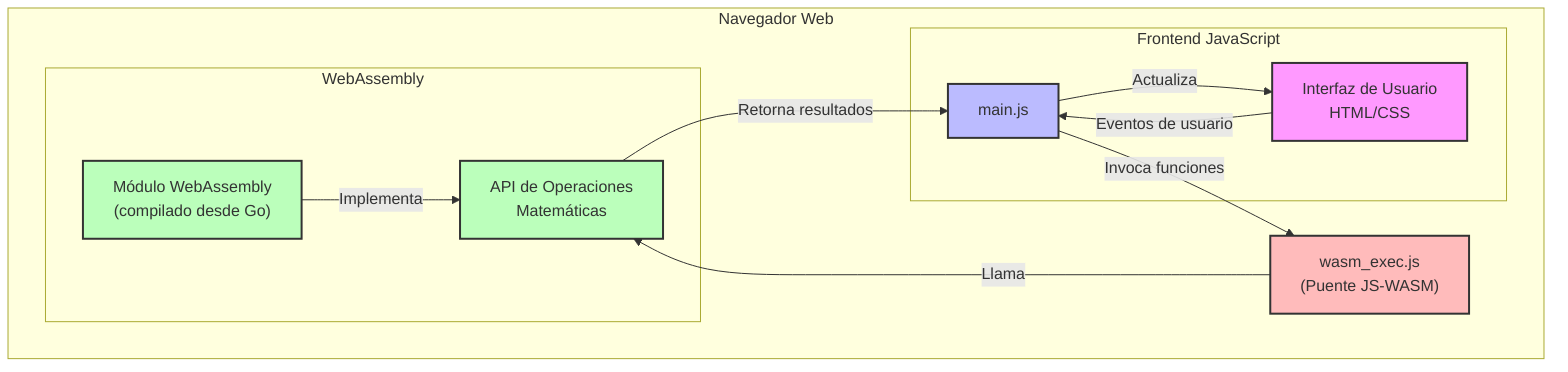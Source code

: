 graph TD
    subgraph "Navegador Web"
        subgraph "Frontend JavaScript"
            JS["main.js"]
            UI["Interfaz de Usuario<br>HTML/CSS"]
            JS -- "Actualiza" --> UI
            UI -- "Eventos de usuario" --> JS
        end
        
        subgraph "WebAssembly"
            WASM["Módulo WebAssembly<br>(compilado desde Go)"]
            WASM_API["API de Operaciones<br>Matemáticas"]
            WASM -- "Implementa" --> WASM_API
        end
        
        BRIDGE["wasm_exec.js<br>(Puente JS-WASM)"]
        
        JS -- "Invoca funciones" --> BRIDGE
        BRIDGE -- "Llama" --> WASM_API
        WASM_API -- "Retorna resultados" --> JS
    end
    
    style UI fill:#f9f,stroke:#333,stroke-width:2px
    style JS fill:#bbf,stroke:#333,stroke-width:2px
    style WASM fill:#bfb,stroke:#333,stroke-width:2px
    style WASM_API fill:#bfb,stroke:#333,stroke-width:2px
    style BRIDGE fill:#fbb,stroke:#333,stroke-width:2px